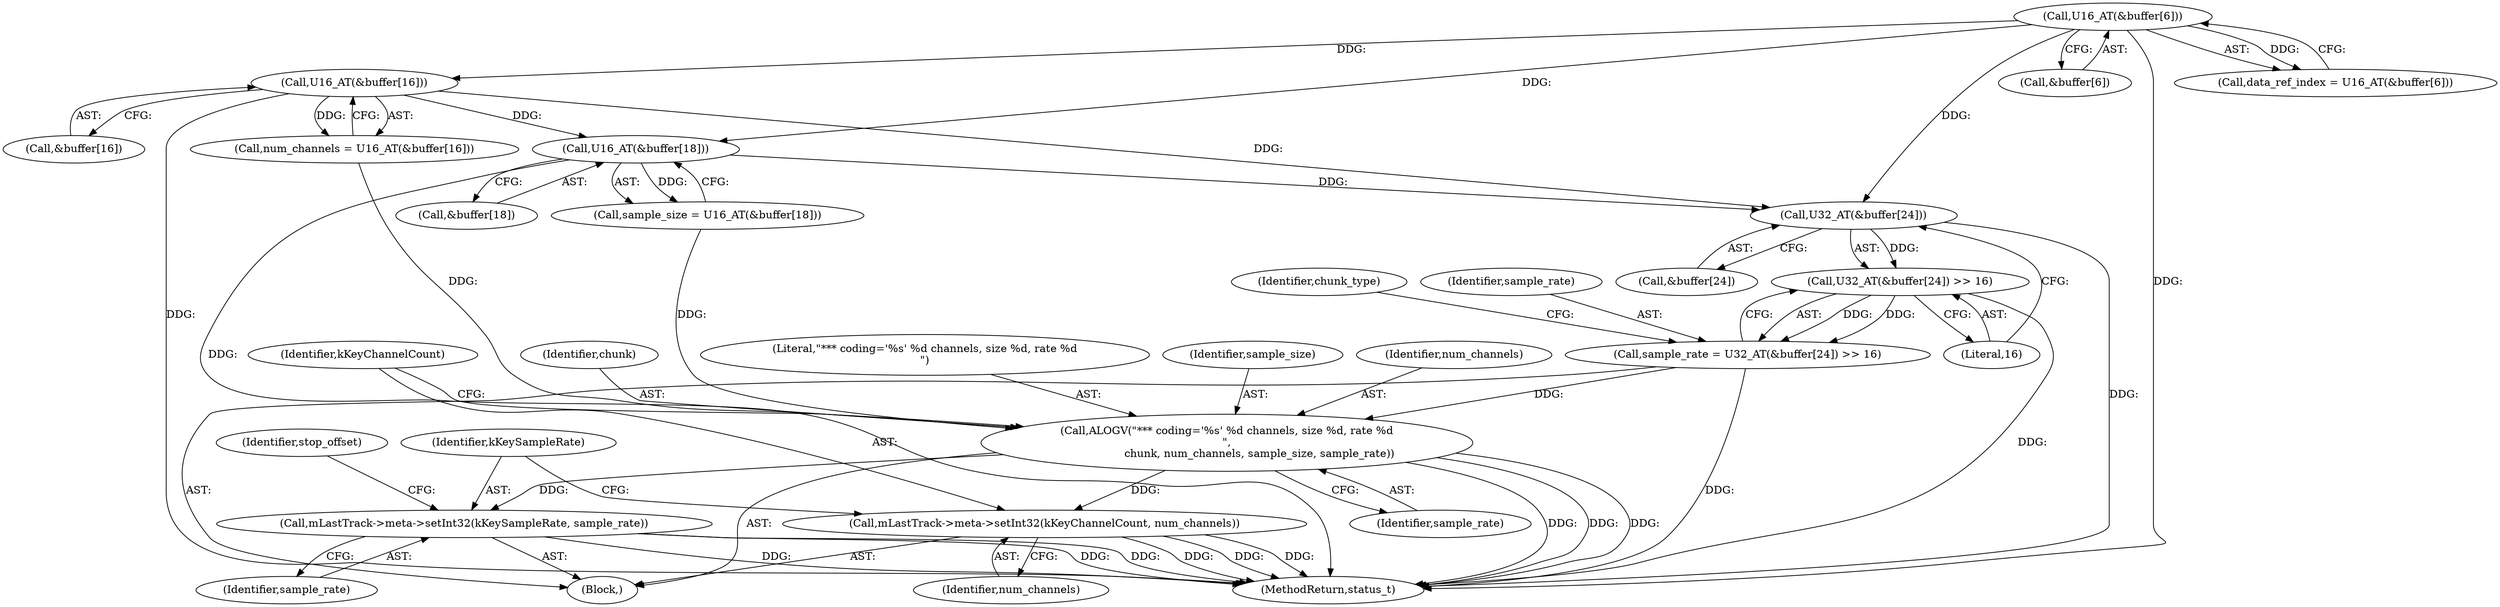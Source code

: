 digraph "0_Android_6fe85f7e15203e48df2cc3e8e1c4bc6ad49dc968@array" {
"1001544" [label="(Call,U32_AT(&buffer[24]))"];
"1001527" [label="(Call,U16_AT(&buffer[16]))"];
"1001519" [label="(Call,U16_AT(&buffer[6]))"];
"1001535" [label="(Call,U16_AT(&buffer[18]))"];
"1001543" [label="(Call,U32_AT(&buffer[24]) >> 16)"];
"1001541" [label="(Call,sample_rate = U32_AT(&buffer[24]) >> 16)"];
"1001569" [label="(Call,ALOGV(\"*** coding='%s' %d channels, size %d, rate %d\n\",\n                   chunk, num_channels, sample_size, sample_rate))"];
"1001575" [label="(Call,mLastTrack->meta->setInt32(kKeyChannelCount, num_channels))"];
"1001578" [label="(Call,mLastTrack->meta->setInt32(kKeySampleRate, sample_rate))"];
"1001519" [label="(Call,U16_AT(&buffer[6]))"];
"1001542" [label="(Identifier,sample_rate)"];
"1001535" [label="(Call,U16_AT(&buffer[18]))"];
"1001580" [label="(Identifier,sample_rate)"];
"1001490" [label="(Block,)"];
"1001520" [label="(Call,&buffer[6])"];
"1001544" [label="(Call,U32_AT(&buffer[24]))"];
"1001525" [label="(Call,num_channels = U16_AT(&buffer[16]))"];
"1001571" [label="(Identifier,chunk)"];
"1002927" [label="(MethodReturn,status_t)"];
"1001549" [label="(Literal,16)"];
"1001543" [label="(Call,U32_AT(&buffer[24]) >> 16)"];
"1001541" [label="(Call,sample_rate = U32_AT(&buffer[24]) >> 16)"];
"1001579" [label="(Identifier,kKeySampleRate)"];
"1001578" [label="(Call,mLastTrack->meta->setInt32(kKeySampleRate, sample_rate))"];
"1001577" [label="(Identifier,num_channels)"];
"1001570" [label="(Literal,\"*** coding='%s' %d channels, size %d, rate %d\n\")"];
"1001574" [label="(Identifier,sample_rate)"];
"1001576" [label="(Identifier,kKeyChannelCount)"];
"1001545" [label="(Call,&buffer[24])"];
"1001528" [label="(Call,&buffer[16])"];
"1001517" [label="(Call,data_ref_index = U16_AT(&buffer[6]))"];
"1001533" [label="(Call,sample_size = U16_AT(&buffer[18]))"];
"1001583" [label="(Identifier,stop_offset)"];
"1001573" [label="(Identifier,sample_size)"];
"1001572" [label="(Identifier,num_channels)"];
"1001575" [label="(Call,mLastTrack->meta->setInt32(kKeyChannelCount, num_channels))"];
"1001569" [label="(Call,ALOGV(\"*** coding='%s' %d channels, size %d, rate %d\n\",\n                   chunk, num_channels, sample_size, sample_rate))"];
"1001552" [label="(Identifier,chunk_type)"];
"1001527" [label="(Call,U16_AT(&buffer[16]))"];
"1001536" [label="(Call,&buffer[18])"];
"1001544" -> "1001543"  [label="AST: "];
"1001544" -> "1001545"  [label="CFG: "];
"1001545" -> "1001544"  [label="AST: "];
"1001549" -> "1001544"  [label="CFG: "];
"1001544" -> "1002927"  [label="DDG: "];
"1001544" -> "1001543"  [label="DDG: "];
"1001527" -> "1001544"  [label="DDG: "];
"1001519" -> "1001544"  [label="DDG: "];
"1001535" -> "1001544"  [label="DDG: "];
"1001527" -> "1001525"  [label="AST: "];
"1001527" -> "1001528"  [label="CFG: "];
"1001528" -> "1001527"  [label="AST: "];
"1001525" -> "1001527"  [label="CFG: "];
"1001527" -> "1002927"  [label="DDG: "];
"1001527" -> "1001525"  [label="DDG: "];
"1001519" -> "1001527"  [label="DDG: "];
"1001527" -> "1001535"  [label="DDG: "];
"1001519" -> "1001517"  [label="AST: "];
"1001519" -> "1001520"  [label="CFG: "];
"1001520" -> "1001519"  [label="AST: "];
"1001517" -> "1001519"  [label="CFG: "];
"1001519" -> "1002927"  [label="DDG: "];
"1001519" -> "1001517"  [label="DDG: "];
"1001519" -> "1001535"  [label="DDG: "];
"1001535" -> "1001533"  [label="AST: "];
"1001535" -> "1001536"  [label="CFG: "];
"1001536" -> "1001535"  [label="AST: "];
"1001533" -> "1001535"  [label="CFG: "];
"1001535" -> "1002927"  [label="DDG: "];
"1001535" -> "1001533"  [label="DDG: "];
"1001543" -> "1001541"  [label="AST: "];
"1001543" -> "1001549"  [label="CFG: "];
"1001549" -> "1001543"  [label="AST: "];
"1001541" -> "1001543"  [label="CFG: "];
"1001543" -> "1002927"  [label="DDG: "];
"1001543" -> "1001541"  [label="DDG: "];
"1001543" -> "1001541"  [label="DDG: "];
"1001541" -> "1001490"  [label="AST: "];
"1001542" -> "1001541"  [label="AST: "];
"1001552" -> "1001541"  [label="CFG: "];
"1001541" -> "1002927"  [label="DDG: "];
"1001541" -> "1001569"  [label="DDG: "];
"1001569" -> "1001490"  [label="AST: "];
"1001569" -> "1001574"  [label="CFG: "];
"1001570" -> "1001569"  [label="AST: "];
"1001571" -> "1001569"  [label="AST: "];
"1001572" -> "1001569"  [label="AST: "];
"1001573" -> "1001569"  [label="AST: "];
"1001574" -> "1001569"  [label="AST: "];
"1001576" -> "1001569"  [label="CFG: "];
"1001569" -> "1002927"  [label="DDG: "];
"1001569" -> "1002927"  [label="DDG: "];
"1001569" -> "1002927"  [label="DDG: "];
"1001525" -> "1001569"  [label="DDG: "];
"1001533" -> "1001569"  [label="DDG: "];
"1001569" -> "1001575"  [label="DDG: "];
"1001569" -> "1001578"  [label="DDG: "];
"1001575" -> "1001490"  [label="AST: "];
"1001575" -> "1001577"  [label="CFG: "];
"1001576" -> "1001575"  [label="AST: "];
"1001577" -> "1001575"  [label="AST: "];
"1001579" -> "1001575"  [label="CFG: "];
"1001575" -> "1002927"  [label="DDG: "];
"1001575" -> "1002927"  [label="DDG: "];
"1001575" -> "1002927"  [label="DDG: "];
"1001578" -> "1001490"  [label="AST: "];
"1001578" -> "1001580"  [label="CFG: "];
"1001579" -> "1001578"  [label="AST: "];
"1001580" -> "1001578"  [label="AST: "];
"1001583" -> "1001578"  [label="CFG: "];
"1001578" -> "1002927"  [label="DDG: "];
"1001578" -> "1002927"  [label="DDG: "];
"1001578" -> "1002927"  [label="DDG: "];
}
